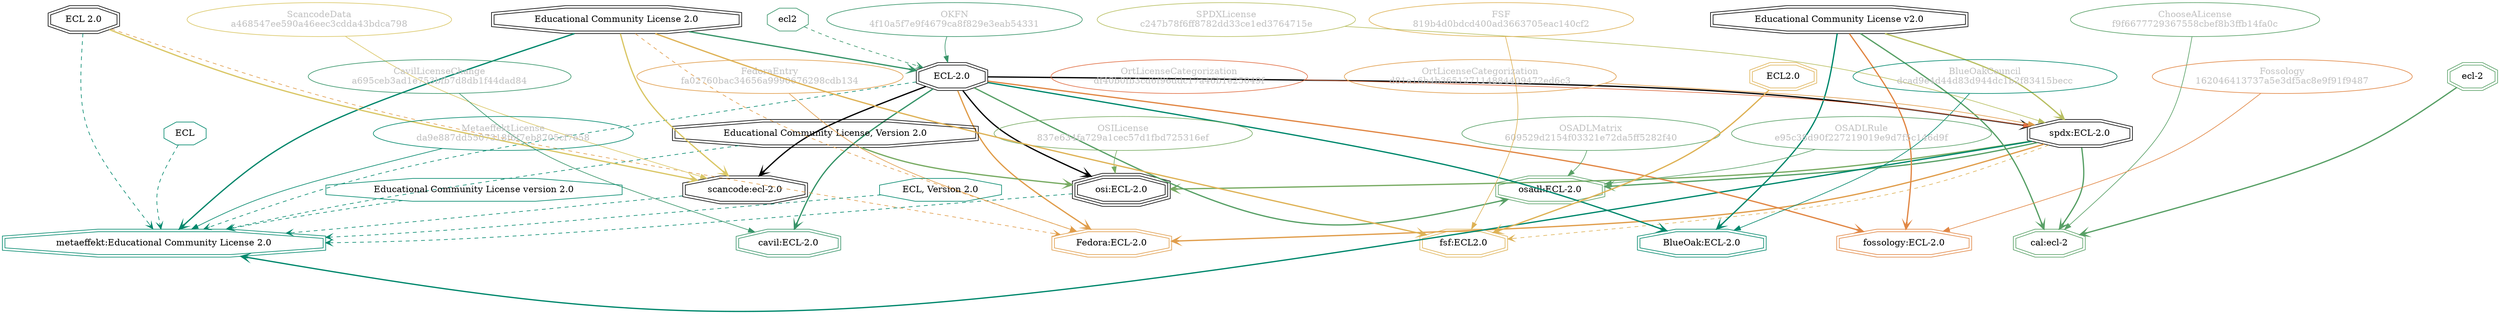 strict digraph {
    node [shape=box];
    graph [splines=curved];
    1519 [label="SPDXLicense\nc247b78f6ff8782dd33ce1ed3764715e"
         ,fontcolor=gray
         ,color="#b8bf62"
         ,fillcolor="beige;1"
         ,shape=ellipse];
    1520 [label="spdx:ECL-2.0"
         ,shape=doubleoctagon];
    1521 [label="ECL-2.0"
         ,shape=doubleoctagon];
    1522 [label="Educational Community License v2.0"
         ,shape=doubleoctagon];
    4994 [label="OSILicense\n837e634fa729a1cec57d1fbd725316ef"
         ,fontcolor=gray
         ,color="#78ab63"
         ,fillcolor="beige;1"
         ,shape=ellipse];
    4995 [label="osi:ECL-2.0"
         ,shape=tripleoctagon];
    4996 [label="Educational Community License, Version 2.0"
         ,shape=doubleoctagon];
    6304 [label="FedoraEntry\nfa02760bac34656a9990676298cdb134"
         ,fontcolor=gray
         ,color="#e09d4b"
         ,fillcolor="beige;1"
         ,shape=ellipse];
    6305 [label="Fedora:ECL-2.0"
         ,color="#e09d4b"
         ,shape=doubleoctagon];
    6306 [label="Educational Community License 2.0"
         ,shape=doubleoctagon];
    6307 [label="ECL 2.0"
         ,shape=doubleoctagon];
    8670 [label="BlueOakCouncil\ndcad9e4d44d83d944dc1b2f83415becc"
         ,fontcolor=gray
         ,color="#00876c"
         ,fillcolor="beige;1"
         ,shape=ellipse];
    8671 [label="BlueOak:ECL-2.0"
         ,color="#00876c"
         ,shape=doubleoctagon];
    9531 [label="OSADLRule\ne95c38d90f227219019e9d7f5c146d9f"
         ,fontcolor=gray
         ,color="#58a066"
         ,fillcolor="beige;1"
         ,shape=ellipse];
    9532 [label="osadl:ECL-2.0"
         ,color="#58a066"
         ,shape=doubleoctagon];
    9844 [label="OSADLMatrix\n609529d2154f03321e72da5ff5282f40"
         ,fontcolor=gray
         ,color="#58a066"
         ,fillcolor="beige;1"
         ,shape=ellipse];
    10146 [label="FSF\n819b4d0bdcd400ad3663705eac140cf2"
          ,fontcolor=gray
          ,color="#deb256"
          ,fillcolor="beige;1"
          ,shape=ellipse];
    10147 [label="fsf:ECL2.0"
          ,color="#deb256"
          ,shape=doubleoctagon];
    10148 [label="ECL2.0"
          ,color="#deb256"
          ,shape=doubleoctagon];
    10917 [label="ChooseALicense\nf9f6677729367558cbef8b3ffb14fa0c"
          ,fontcolor=gray
          ,color="#58a066"
          ,fillcolor="beige;1"
          ,shape=ellipse];
    10918 [label="cal:ecl-2"
          ,color="#58a066"
          ,shape=doubleoctagon];
    10919 [label="ecl-2"
          ,color="#58a066"
          ,shape=doubleoctagon];
    14869 [label="ScancodeData\na468547ee590a46eec3cdda43bdca798"
          ,fontcolor=gray
          ,color="#dac767"
          ,fillcolor="beige;1"
          ,shape=ellipse];
    14870 [label="scancode:ecl-2.0"
          ,shape=doubleoctagon];
    26093 [label="Fossology\n162046413737a5e3df5ac8e9f91f9487"
          ,fontcolor=gray
          ,color="#e18745"
          ,fillcolor="beige;1"
          ,shape=ellipse];
    26094 [label="fossology:ECL-2.0"
          ,color="#e18745"
          ,shape=doubleoctagon];
    28285 [label="OKFN\n4f10a5f7e9f4679ca8f829e3eab54331"
          ,fontcolor=gray
          ,color="#379469"
          ,fillcolor="beige;1"
          ,shape=ellipse];
    28286 [label=ecl2
          ,color="#379469"
          ,shape=octagon];
    28663 [label="OrtLicenseCategorization\ndf40b0fb3cd6f96ddc17a46b1e25049f"
          ,fontcolor=gray
          ,color="#e06f45"
          ,fillcolor="beige;1"
          ,shape=ellipse];
    35440 [label="OrtLicenseCategorization\nd81a16b4b365127114884409472ed6c3"
          ,fontcolor=gray
          ,color="#e09d4b"
          ,fillcolor="beige;1"
          ,shape=ellipse];
    36754 [label="CavilLicenseChange\na695ceb3ad1e753bfb7d8db1f44dad84"
          ,fontcolor=gray
          ,color="#379469"
          ,fillcolor="beige;1"
          ,shape=ellipse];
    36755 [label="cavil:ECL-2.0"
          ,color="#379469"
          ,shape=doubleoctagon];
    41731 [label="MetaeffektLicense\nda9e887dd5507318f6f7eb8705cf7e58"
          ,fontcolor=gray
          ,color="#00876c"
          ,fillcolor="beige;1"
          ,shape=ellipse];
    41732 [label="metaeffekt:Educational Community License 2.0"
          ,color="#00876c"
          ,shape=doubleoctagon];
    41733 [label=ECL
          ,color="#00876c"
          ,shape=octagon];
    41734 [label="ECL, Version 2.0"
          ,color="#00876c"
          ,shape=octagon];
    41735 [label="Educational Community License version 2.0"
          ,color="#00876c"
          ,shape=octagon];
    1519 -> 1520 [weight=0.5
                 ,color="#b8bf62"];
    1520 -> 4995 [style=bold
                 ,arrowhead=vee
                 ,weight=0.7
                 ,color="#78ab63"];
    1520 -> 6305 [style=bold
                 ,arrowhead=vee
                 ,weight=0.7
                 ,color="#e09d4b"];
    1520 -> 9532 [style=bold
                 ,arrowhead=vee
                 ,weight=0.7
                 ,color="#58a066"];
    1520 -> 10147 [style=dashed
                  ,arrowhead=vee
                  ,weight=0.5
                  ,color="#deb256"];
    1520 -> 10918 [style=bold
                  ,arrowhead=vee
                  ,weight=0.7
                  ,color="#58a066"];
    1520 -> 41732 [style=bold
                  ,arrowhead=vee
                  ,weight=0.7
                  ,color="#00876c"];
    1521 -> 1520 [style=bold
                 ,arrowhead=vee
                 ,weight=0.7];
    1521 -> 4995 [style=bold
                 ,arrowhead=vee
                 ,weight=0.7];
    1521 -> 6305 [style=bold
                 ,arrowhead=vee
                 ,weight=0.7
                 ,color="#e09d4b"];
    1521 -> 8671 [style=bold
                 ,arrowhead=vee
                 ,weight=0.7
                 ,color="#00876c"];
    1521 -> 9532 [style=bold
                 ,arrowhead=vee
                 ,weight=0.7
                 ,color="#58a066"];
    1521 -> 14870 [style=bold
                  ,arrowhead=vee
                  ,weight=0.7];
    1521 -> 26094 [style=bold
                  ,arrowhead=vee
                  ,weight=0.7
                  ,color="#e18745"];
    1521 -> 36755 [style=bold
                  ,arrowhead=vee
                  ,weight=0.7
                  ,color="#379469"];
    1521 -> 36755 [style=bold
                  ,arrowhead=vee
                  ,weight=0.7
                  ,color="#379469"];
    1521 -> 41732 [style=dashed
                  ,arrowhead=vee
                  ,weight=0.5
                  ,color="#00876c"];
    1522 -> 1520 [style=bold
                 ,arrowhead=vee
                 ,weight=0.7
                 ,color="#b8bf62"];
    1522 -> 8671 [style=bold
                 ,arrowhead=vee
                 ,weight=0.7
                 ,color="#00876c"];
    1522 -> 10918 [style=bold
                  ,arrowhead=vee
                  ,weight=0.7
                  ,color="#58a066"];
    1522 -> 26094 [style=bold
                  ,arrowhead=vee
                  ,weight=0.7
                  ,color="#e18745"];
    4994 -> 4995 [weight=0.5
                 ,color="#78ab63"];
    4995 -> 41732 [style=dashed
                  ,arrowhead=vee
                  ,weight=0.5
                  ,color="#00876c"];
    4996 -> 4995 [style=bold
                 ,arrowhead=vee
                 ,weight=0.7
                 ,color="#78ab63"];
    4996 -> 41732 [style=dashed
                  ,arrowhead=vee
                  ,weight=0.5
                  ,color="#00876c"];
    6304 -> 6305 [weight=0.5
                 ,color="#e09d4b"];
    6306 -> 1521 [style=bold
                 ,arrowhead=vee
                 ,weight=0.7
                 ,color="#379469"];
    6306 -> 6305 [style=dashed
                 ,arrowhead=vee
                 ,weight=0.5
                 ,color="#e09d4b"];
    6306 -> 10147 [style=bold
                  ,arrowhead=vee
                  ,weight=0.7
                  ,color="#deb256"];
    6306 -> 14870 [style=bold
                  ,arrowhead=vee
                  ,weight=0.7
                  ,color="#dac767"];
    6306 -> 41732 [style=bold
                  ,arrowhead=vee
                  ,weight=0.7
                  ,color="#00876c"];
    6306 -> 41732 [style=bold
                  ,arrowhead=vee
                  ,weight=0.7
                  ,color="#00876c"];
    6307 -> 6305 [style=dashed
                 ,arrowhead=vee
                 ,weight=0.5
                 ,color="#e09d4b"];
    6307 -> 14870 [style=bold
                  ,arrowhead=vee
                  ,weight=0.7
                  ,color="#dac767"];
    6307 -> 41732 [style=dashed
                  ,arrowhead=vee
                  ,weight=0.5
                  ,color="#00876c"];
    8670 -> 8671 [weight=0.5
                 ,color="#00876c"];
    9531 -> 9532 [weight=0.5
                 ,color="#58a066"];
    9844 -> 9532 [weight=0.5
                 ,color="#58a066"];
    10146 -> 10147 [weight=0.5
                   ,color="#deb256"];
    10148 -> 10147 [style=bold
                   ,arrowhead=vee
                   ,weight=0.7
                   ,color="#deb256"];
    10917 -> 10918 [weight=0.5
                   ,color="#58a066"];
    10919 -> 10918 [style=bold
                   ,arrowhead=vee
                   ,weight=0.7
                   ,color="#58a066"];
    14869 -> 14870 [weight=0.5
                   ,color="#dac767"];
    14870 -> 41732 [style=dashed
                   ,arrowhead=vee
                   ,weight=0.5
                   ,color="#00876c"];
    26093 -> 26094 [weight=0.5
                   ,color="#e18745"];
    28285 -> 1521 [weight=0.5
                  ,color="#379469"];
    28286 -> 1521 [style=dashed
                  ,arrowhead=vee
                  ,weight=0.5
                  ,color="#379469"];
    28663 -> 1520 [weight=0.5
                  ,color="#e06f45"];
    35440 -> 1520 [weight=0.5
                  ,color="#e09d4b"];
    36754 -> 36755 [weight=0.5
                   ,color="#379469"];
    41731 -> 41732 [weight=0.5
                   ,color="#00876c"];
    41733 -> 41732 [style=dashed
                   ,arrowhead=vee
                   ,weight=0.5
                   ,color="#00876c"];
    41734 -> 41732 [style=dashed
                   ,arrowhead=vee
                   ,weight=0.5
                   ,color="#00876c"];
    41735 -> 41732 [style=dashed
                   ,arrowhead=vee
                   ,weight=0.5
                   ,color="#00876c"];
}
